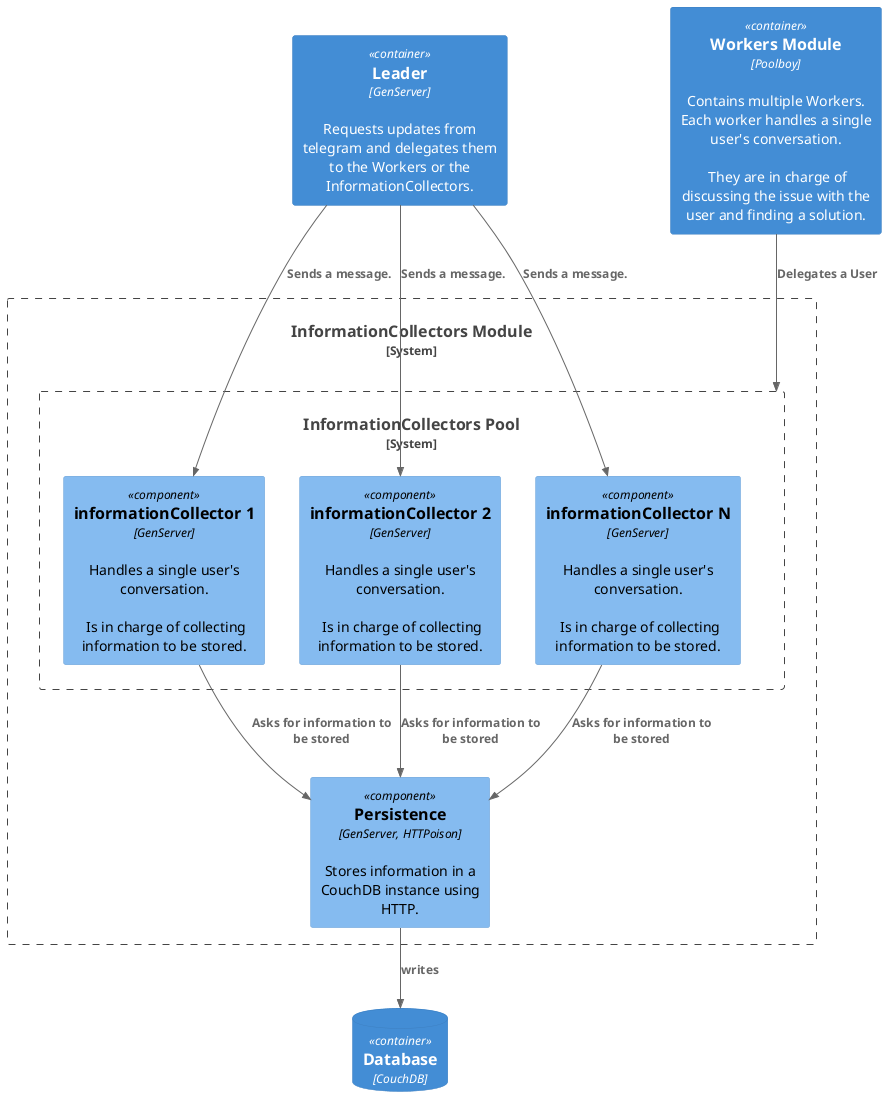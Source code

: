 @startuml ComponentInformationCollector
!include <C4/C4_Component>
Container(Leader, "Leader", "GenServer", "Requests updates from telegram and delegates them to the Workers or the InformationCollectors.")
Container(workers, "Workers Module", "Poolboy", "Contains multiple Workers. Each worker handles a single user's conversation.\n\n They are in charge of discussing the issue with the user and finding a solution.")
System_Boundary(boundary, "InformationCollectors Module") {
    System_Boundary(informationCollectors, "InformationCollectors Pool") {
    Component(informationCollector1, "informationCollector 1", "GenServer", "Handles a single user's conversation.\n\n Is in charge of collecting information to be stored.")
    Component(informationCollector2, "informationCollector 2", "GenServer", "Handles a single user's conversation.\n\n Is in charge of collecting information to be stored.")
    Component(informationCollectorN, "informationCollector N", "GenServer", "Handles a single user's conversation.\n\n Is in charge of collecting information to be stored.")
    }
    Component(persistence, "Persistence", "GenServer, HTTPoison", "Stores information in a CouchDB instance using HTTP.")
    
}
ContainerDb(couchDb, "Database", "CouchDB")



Rel(Leader, informationCollector1, "Sends a message.")
Rel(Leader, informationCollector2, "Sends a message.")
Rel(Leader, informationCollectorN, "Sends a message.")

Rel(informationCollector1, persistence, "Asks for information to be stored")
Rel(informationCollector2, persistence, "Asks for information to be stored")
Rel(informationCollectorN, persistence, "Asks for information to be stored")

Rel(workers, informationCollectors, "Delegates a User")
Rel(persistence, couchDb, "writes")

@enduml